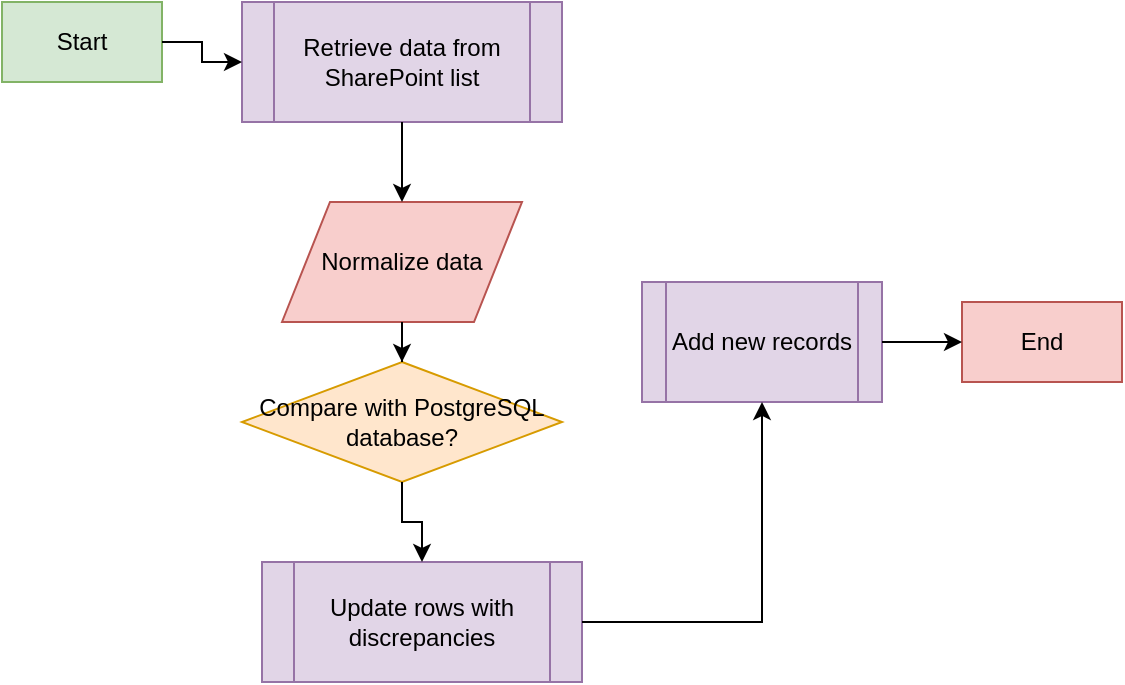 <mxfile version="24.6.4" type="github">
  <diagram name="Page-1" id="iTSx6iQsOjYj2euL0-ux">
    <mxGraphModel dx="1434" dy="738" grid="1" gridSize="10" guides="1" tooltips="1" connect="1" arrows="1" fold="1" page="1" pageScale="1" pageWidth="850" pageHeight="1100" math="0" shadow="0">
      <root>
        <mxCell id="0" />
        <mxCell id="1" parent="0" />
        <mxCell id="5HVhRUDWJxrATJmEXJ-i-4" value="Start" style="rounded=0;whiteSpace=wrap;html=1;fillColor=#d5e8d4;strokeColor=#82b366;" vertex="1" connectable="0" parent="1">
          <mxGeometry x="40" y="40" width="80" height="40" as="geometry" />
        </mxCell>
        <mxCell id="5HVhRUDWJxrATJmEXJ-i-5" value="Retrieve data from SharePoint list" style="shape=process;whiteSpace=wrap;html=1;fillColor=#e1d5e7;strokeColor=#9673a6;" vertex="1" connectable="0" parent="1">
          <mxGeometry x="160" y="40" width="160" height="60" as="geometry" />
        </mxCell>
        <mxCell id="5HVhRUDWJxrATJmEXJ-i-6" value="Normalize data" style="shape=parallelogram;perimeter=parallelogramPerimeter;whiteSpace=wrap;html=1;fillColor=#f8cecc;strokeColor=#b85450;" vertex="1" connectable="0" parent="1">
          <mxGeometry x="180" y="140" width="120" height="60" as="geometry" />
        </mxCell>
        <mxCell id="5HVhRUDWJxrATJmEXJ-i-7" value="Compare with PostgreSQL database?" style="shape=rhombus;perimeter=rhombusPerimeter;whiteSpace=wrap;html=1;fillColor=#ffe6cc;strokeColor=#d79b00;" vertex="1" connectable="0" parent="1">
          <mxGeometry x="160" y="220" width="160" height="60" as="geometry" />
        </mxCell>
        <mxCell id="5HVhRUDWJxrATJmEXJ-i-8" value="Update rows with discrepancies" style="shape=process;whiteSpace=wrap;html=1;fillColor=#e1d5e7;strokeColor=#9673a6;" vertex="1" connectable="0" parent="1">
          <mxGeometry x="170" y="320" width="160" height="60" as="geometry" />
        </mxCell>
        <mxCell id="5HVhRUDWJxrATJmEXJ-i-9" value="Add new records" style="shape=process;whiteSpace=wrap;html=1;fillColor=#e1d5e7;strokeColor=#9673a6;" vertex="1" connectable="0" parent="1">
          <mxGeometry x="360" y="180" width="120" height="60" as="geometry" />
        </mxCell>
        <mxCell id="5HVhRUDWJxrATJmEXJ-i-10" value="End" style="rounded=0;whiteSpace=wrap;html=1;fillColor=#f8cecc;strokeColor=#b85450;" vertex="1" connectable="0" parent="1">
          <mxGeometry x="520" y="190" width="80" height="40" as="geometry" />
        </mxCell>
        <mxCell id="5HVhRUDWJxrATJmEXJ-i-11" style="edgeStyle=orthogonalEdgeStyle;rounded=0;orthogonalLoop=1;jettySize=auto;html=1;" edge="1" parent="1" source="5HVhRUDWJxrATJmEXJ-i-4" target="5HVhRUDWJxrATJmEXJ-i-5">
          <mxGeometry relative="1" as="geometry" />
        </mxCell>
        <mxCell id="5HVhRUDWJxrATJmEXJ-i-12" style="edgeStyle=orthogonalEdgeStyle;rounded=0;orthogonalLoop=1;jettySize=auto;html=1;" edge="1" parent="1" source="5HVhRUDWJxrATJmEXJ-i-5" target="5HVhRUDWJxrATJmEXJ-i-6">
          <mxGeometry relative="1" as="geometry" />
        </mxCell>
        <mxCell id="5HVhRUDWJxrATJmEXJ-i-13" style="edgeStyle=orthogonalEdgeStyle;rounded=0;orthogonalLoop=1;jettySize=auto;html=1;" edge="1" parent="1" source="5HVhRUDWJxrATJmEXJ-i-6" target="5HVhRUDWJxrATJmEXJ-i-7">
          <mxGeometry relative="1" as="geometry" />
        </mxCell>
        <mxCell id="5HVhRUDWJxrATJmEXJ-i-14" style="edgeStyle=orthogonalEdgeStyle;rounded=0;orthogonalLoop=1;jettySize=auto;html=1;" edge="1" parent="1" source="5HVhRUDWJxrATJmEXJ-i-7" target="5HVhRUDWJxrATJmEXJ-i-8">
          <mxGeometry relative="1" as="geometry" />
        </mxCell>
        <mxCell id="5HVhRUDWJxrATJmEXJ-i-15" style="edgeStyle=orthogonalEdgeStyle;rounded=0;orthogonalLoop=1;jettySize=auto;html=1;" edge="1" parent="1" source="5HVhRUDWJxrATJmEXJ-i-8" target="5HVhRUDWJxrATJmEXJ-i-9">
          <mxGeometry relative="1" as="geometry" />
        </mxCell>
        <mxCell id="5HVhRUDWJxrATJmEXJ-i-16" style="edgeStyle=orthogonalEdgeStyle;rounded=0;orthogonalLoop=1;jettySize=auto;html=1;" edge="1" parent="1" source="5HVhRUDWJxrATJmEXJ-i-9" target="5HVhRUDWJxrATJmEXJ-i-10">
          <mxGeometry relative="1" as="geometry" />
        </mxCell>
      </root>
    </mxGraphModel>
  </diagram>
</mxfile>
